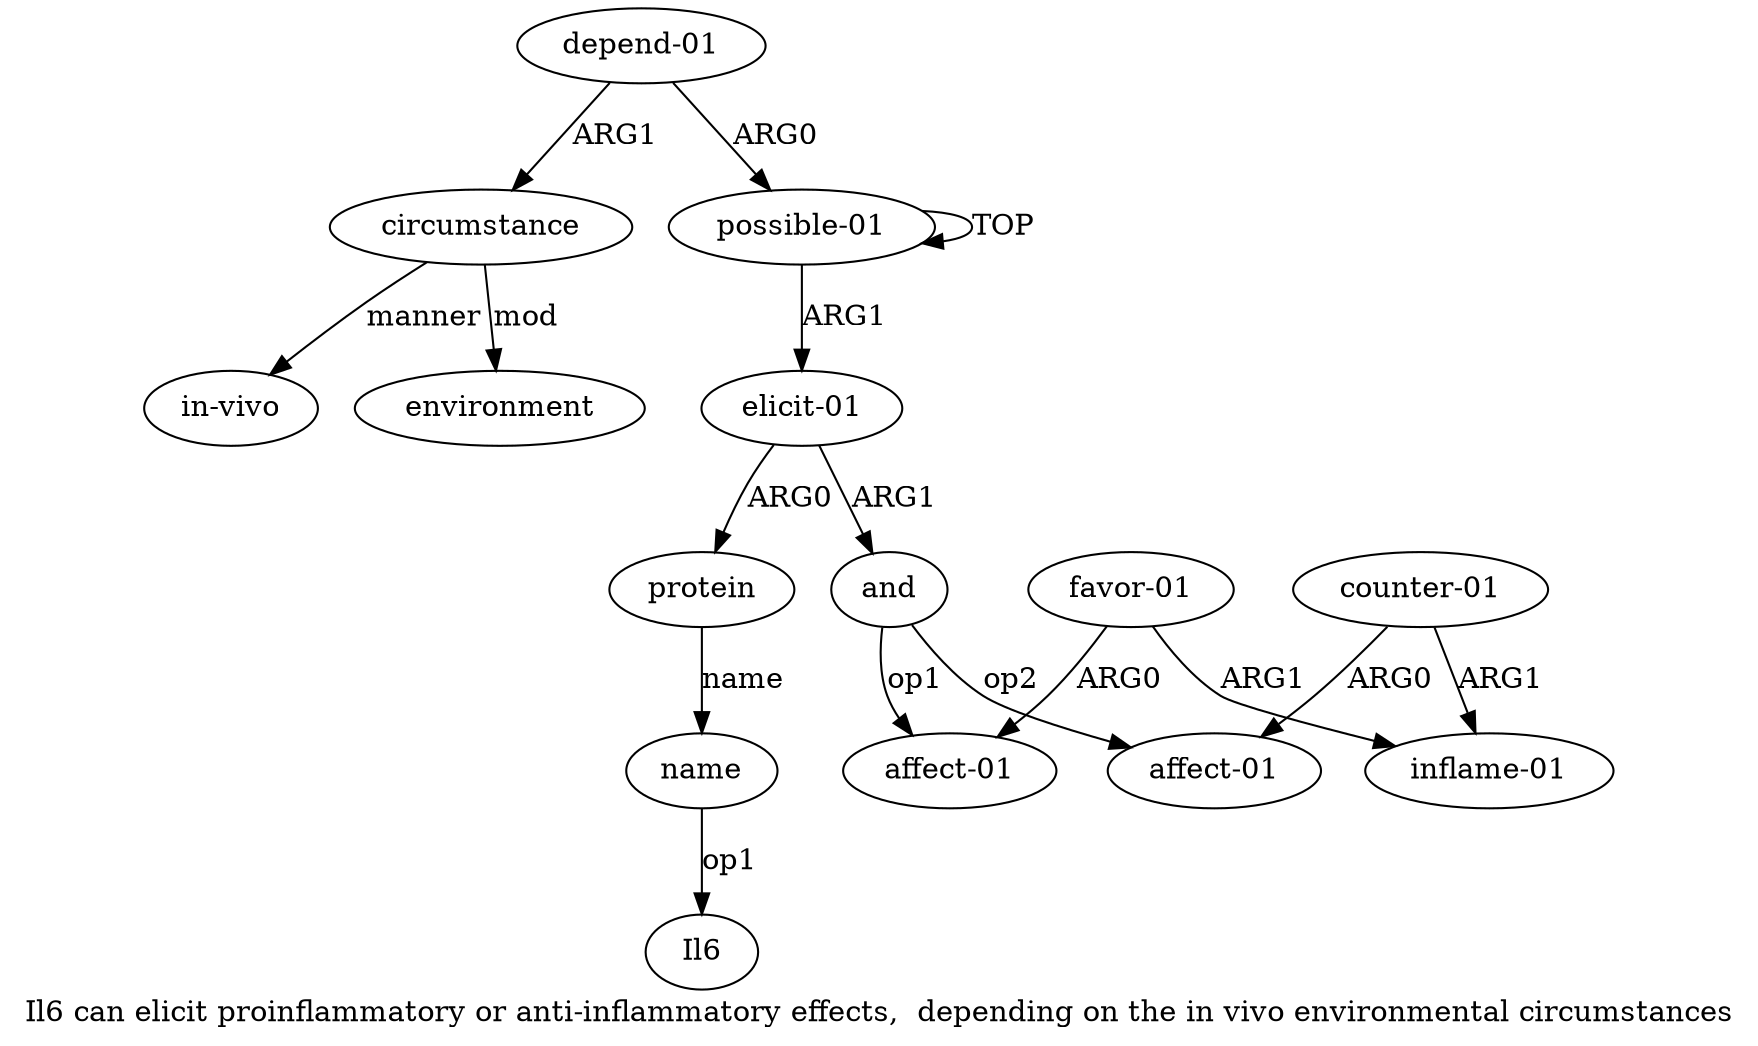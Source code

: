 digraph  {
	graph [label="Il6 can elicit proinflammatory or anti-inflammatory effects,  depending on the in vivo environmental circumstances"];
	node [label="\N"];
	a11	 [color=black,
		gold_ind=11,
		gold_label=circumstance,
		label=circumstance,
		test_ind=11,
		test_label=circumstance];
	a13	 [color=black,
		gold_ind=13,
		gold_label=environment,
		label=environment,
		test_ind=13,
		test_label=environment];
	a11 -> a13 [key=0,
	color=black,
	gold_label=mod,
	label=mod,
	test_label=mod];
a12 [color=black,
	gold_ind=12,
	gold_label="in-vivo",
	label="in-vivo",
	test_ind=12,
	test_label="in-vivo"];
a11 -> a12 [key=0,
color=black,
gold_label=manner,
label=manner,
test_label=manner];
a10 [color=black,
gold_ind=10,
gold_label="depend-01",
label="depend-01",
test_ind=10,
test_label="depend-01"];
a10 -> a11 [key=0,
color=black,
gold_label=ARG1,
label=ARG1,
test_label=ARG1];
a0 [color=black,
gold_ind=0,
gold_label="possible-01",
label="possible-01",
test_ind=0,
test_label="possible-01"];
a10 -> a0 [key=0,
color=black,
gold_label=ARG0,
label=ARG0,
test_label=ARG0];
a1 [color=black,
gold_ind=1,
gold_label="elicit-01",
label="elicit-01",
test_ind=1,
test_label="elicit-01"];
a2 [color=black,
gold_ind=2,
gold_label=protein,
label=protein,
test_ind=2,
test_label=protein];
a1 -> a2 [key=0,
color=black,
gold_label=ARG0,
label=ARG0,
test_label=ARG0];
a4 [color=black,
gold_ind=4,
gold_label=and,
label=and,
test_ind=4,
test_label=and];
a1 -> a4 [key=0,
color=black,
gold_label=ARG1,
label=ARG1,
test_label=ARG1];
a0 -> a1 [key=0,
color=black,
gold_label=ARG1,
label=ARG1,
test_label=ARG1];
a0 -> a0 [key=0,
color=black,
gold_label=TOP,
label=TOP,
test_label=TOP];
a3 [color=black,
gold_ind=3,
gold_label=name,
label=name,
test_ind=3,
test_label=name];
"a3 Il6" [color=black,
gold_ind=-1,
gold_label=Il6,
label=Il6,
test_ind=-1,
test_label=Il6];
a3 -> "a3 Il6" [key=0,
color=black,
gold_label=op1,
label=op1,
test_label=op1];
a2 -> a3 [key=0,
color=black,
gold_label=name,
label=name,
test_label=name];
a5 [color=black,
gold_ind=5,
gold_label="affect-01",
label="affect-01",
test_ind=5,
test_label="affect-01"];
a4 -> a5 [key=0,
color=black,
gold_label=op1,
label=op1,
test_label=op1];
a8 [color=black,
gold_ind=8,
gold_label="affect-01",
label="affect-01",
test_ind=8,
test_label="affect-01"];
a4 -> a8 [key=0,
color=black,
gold_label=op2,
label=op2,
test_label=op2];
a7 [color=black,
gold_ind=7,
gold_label="inflame-01",
label="inflame-01",
test_ind=7,
test_label="inflame-01"];
a6 [color=black,
gold_ind=6,
gold_label="favor-01",
label="favor-01",
test_ind=6,
test_label="favor-01"];
a6 -> a5 [key=0,
color=black,
gold_label=ARG0,
label=ARG0,
test_label=ARG0];
a6 -> a7 [key=0,
color=black,
gold_label=ARG1,
label=ARG1,
test_label=ARG1];
a9 [color=black,
gold_ind=9,
gold_label="counter-01",
label="counter-01",
test_ind=9,
test_label="counter-01"];
a9 -> a7 [key=0,
color=black,
gold_label=ARG1,
label=ARG1,
test_label=ARG1];
a9 -> a8 [key=0,
color=black,
gold_label=ARG0,
label=ARG0,
test_label=ARG0];
}
